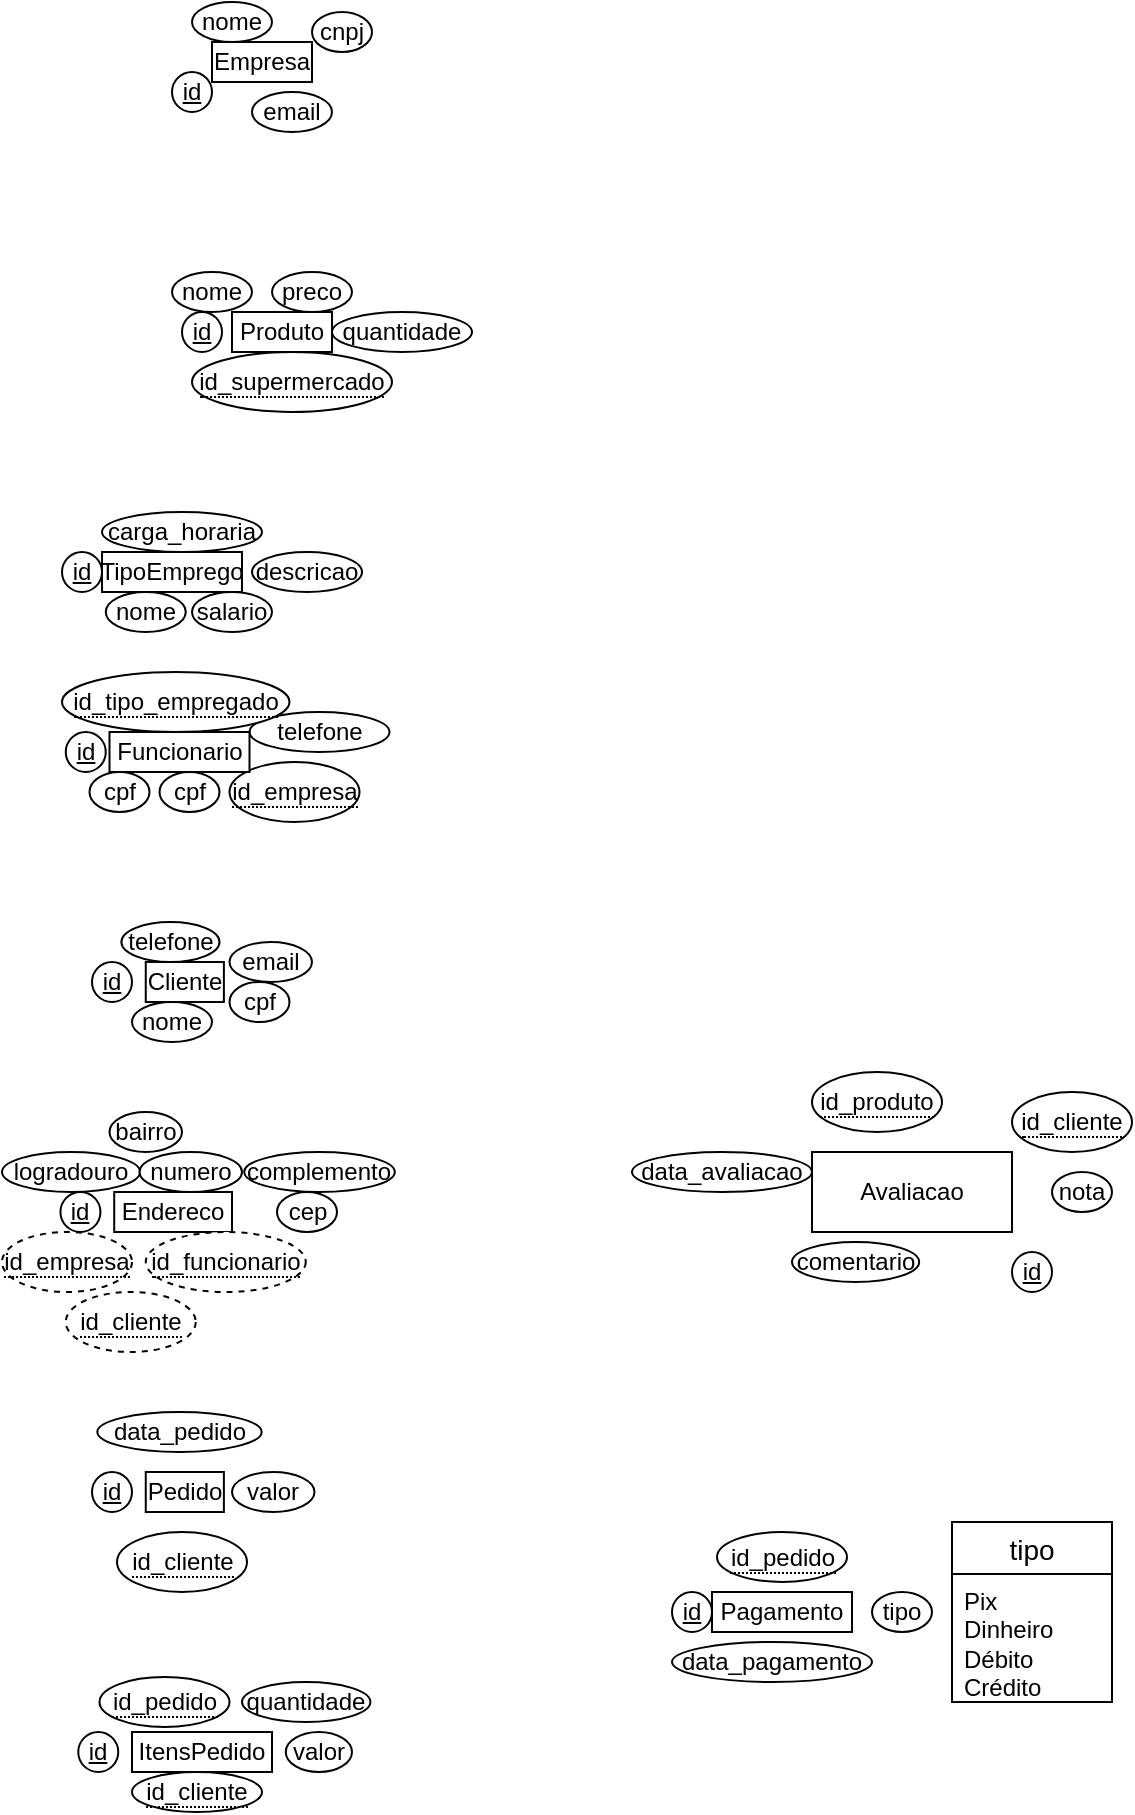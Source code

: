 <mxfile version="26.2.14">
  <diagram name="Página-1" id="ORwGxPDwjp6IGSSWLkPu">
    <mxGraphModel dx="1042" dy="570" grid="1" gridSize="10" guides="1" tooltips="1" connect="1" arrows="1" fold="1" page="1" pageScale="1" pageWidth="827" pageHeight="1169" math="0" shadow="0">
      <root>
        <mxCell id="0" />
        <mxCell id="1" parent="0" />
        <mxCell id="d-qR0EGC7ATznKxFdN1T-3" value="id" style="ellipse;whiteSpace=wrap;html=1;align=center;fontStyle=4;" vertex="1" parent="1">
          <mxGeometry x="120" y="140" width="20" height="20" as="geometry" />
        </mxCell>
        <mxCell id="d-qR0EGC7ATznKxFdN1T-4" value="nome" style="ellipse;whiteSpace=wrap;html=1;align=center;" vertex="1" parent="1">
          <mxGeometry x="130" y="105" width="40" height="20" as="geometry" />
        </mxCell>
        <mxCell id="d-qR0EGC7ATznKxFdN1T-5" value="cnpj" style="ellipse;whiteSpace=wrap;html=1;align=center;" vertex="1" parent="1">
          <mxGeometry x="190" y="110" width="30" height="20" as="geometry" />
        </mxCell>
        <mxCell id="d-qR0EGC7ATznKxFdN1T-6" value="email" style="ellipse;whiteSpace=wrap;html=1;align=center;" vertex="1" parent="1">
          <mxGeometry x="160" y="150" width="40" height="20" as="geometry" />
        </mxCell>
        <mxCell id="d-qR0EGC7ATznKxFdN1T-7" value="Produto" style="whiteSpace=wrap;html=1;align=center;" vertex="1" parent="1">
          <mxGeometry x="150" y="260" width="50" height="20" as="geometry" />
        </mxCell>
        <mxCell id="d-qR0EGC7ATznKxFdN1T-8" value="Empresa" style="whiteSpace=wrap;html=1;align=center;" vertex="1" parent="1">
          <mxGeometry x="140" y="125" width="50" height="20" as="geometry" />
        </mxCell>
        <mxCell id="d-qR0EGC7ATznKxFdN1T-9" value="id" style="ellipse;whiteSpace=wrap;html=1;align=center;fontStyle=4;" vertex="1" parent="1">
          <mxGeometry x="125" y="260" width="20" height="20" as="geometry" />
        </mxCell>
        <mxCell id="d-qR0EGC7ATznKxFdN1T-10" value="nome" style="ellipse;whiteSpace=wrap;html=1;align=center;" vertex="1" parent="1">
          <mxGeometry x="120" y="240" width="40" height="20" as="geometry" />
        </mxCell>
        <mxCell id="d-qR0EGC7ATznKxFdN1T-11" value="preco" style="ellipse;whiteSpace=wrap;html=1;align=center;" vertex="1" parent="1">
          <mxGeometry x="170" y="240" width="40" height="20" as="geometry" />
        </mxCell>
        <mxCell id="d-qR0EGC7ATznKxFdN1T-13" value="quantidade" style="ellipse;whiteSpace=wrap;html=1;align=center;" vertex="1" parent="1">
          <mxGeometry x="200" y="260" width="70" height="20" as="geometry" />
        </mxCell>
        <mxCell id="d-qR0EGC7ATznKxFdN1T-14" value="&lt;span style=&quot;border-bottom: 1px dotted&quot;&gt;id_supermercado&lt;/span&gt;" style="ellipse;whiteSpace=wrap;html=1;align=center;" vertex="1" parent="1">
          <mxGeometry x="130" y="280" width="100" height="30" as="geometry" />
        </mxCell>
        <mxCell id="d-qR0EGC7ATznKxFdN1T-15" value="TipoEmprego" style="whiteSpace=wrap;html=1;align=center;" vertex="1" parent="1">
          <mxGeometry x="85" y="380" width="70" height="20" as="geometry" />
        </mxCell>
        <mxCell id="d-qR0EGC7ATznKxFdN1T-16" value="id" style="ellipse;whiteSpace=wrap;html=1;align=center;fontStyle=4;" vertex="1" parent="1">
          <mxGeometry x="65" y="380" width="20" height="20" as="geometry" />
        </mxCell>
        <mxCell id="d-qR0EGC7ATznKxFdN1T-17" value="nome" style="ellipse;whiteSpace=wrap;html=1;align=center;" vertex="1" parent="1">
          <mxGeometry x="86.88" y="400" width="40" height="20" as="geometry" />
        </mxCell>
        <mxCell id="d-qR0EGC7ATznKxFdN1T-18" value="cpf" style="ellipse;whiteSpace=wrap;html=1;align=center;" vertex="1" parent="1">
          <mxGeometry x="113.75" y="490" width="30" height="20" as="geometry" />
        </mxCell>
        <mxCell id="d-qR0EGC7ATznKxFdN1T-19" value="telefone" style="ellipse;whiteSpace=wrap;html=1;align=center;" vertex="1" parent="1">
          <mxGeometry x="158.75" y="460" width="70" height="20" as="geometry" />
        </mxCell>
        <mxCell id="d-qR0EGC7ATznKxFdN1T-20" value="&lt;span style=&quot;border-bottom: 1px dotted&quot;&gt;id_empresa&lt;/span&gt;" style="ellipse;whiteSpace=wrap;html=1;align=center;" vertex="1" parent="1">
          <mxGeometry x="148.75" y="485" width="65" height="30" as="geometry" />
        </mxCell>
        <mxCell id="d-qR0EGC7ATznKxFdN1T-21" value="&lt;span style=&quot;border-bottom: 1px dotted&quot;&gt;id_tipo_empregado&lt;/span&gt;" style="ellipse;whiteSpace=wrap;html=1;align=center;" vertex="1" parent="1">
          <mxGeometry x="65" y="440" width="113.75" height="30" as="geometry" />
        </mxCell>
        <mxCell id="d-qR0EGC7ATznKxFdN1T-22" value="Funcionario" style="whiteSpace=wrap;html=1;align=center;" vertex="1" parent="1">
          <mxGeometry x="88.75" y="470" width="70" height="20" as="geometry" />
        </mxCell>
        <mxCell id="d-qR0EGC7ATznKxFdN1T-23" value="id" style="ellipse;whiteSpace=wrap;html=1;align=center;fontStyle=4;" vertex="1" parent="1">
          <mxGeometry x="66.88" y="470" width="20" height="20" as="geometry" />
        </mxCell>
        <mxCell id="d-qR0EGC7ATznKxFdN1T-24" value="cpf" style="ellipse;whiteSpace=wrap;html=1;align=center;" vertex="1" parent="1">
          <mxGeometry x="78.75" y="490" width="30" height="20" as="geometry" />
        </mxCell>
        <mxCell id="d-qR0EGC7ATznKxFdN1T-25" value="salario" style="ellipse;whiteSpace=wrap;html=1;align=center;" vertex="1" parent="1">
          <mxGeometry x="130" y="400" width="40" height="20" as="geometry" />
        </mxCell>
        <mxCell id="d-qR0EGC7ATznKxFdN1T-26" value="carga_horaria" style="ellipse;whiteSpace=wrap;html=1;align=center;" vertex="1" parent="1">
          <mxGeometry x="85" y="360" width="80" height="20" as="geometry" />
        </mxCell>
        <mxCell id="d-qR0EGC7ATznKxFdN1T-27" value="descricao" style="ellipse;whiteSpace=wrap;html=1;align=center;" vertex="1" parent="1">
          <mxGeometry x="160" y="380" width="55" height="20" as="geometry" />
        </mxCell>
        <mxCell id="d-qR0EGC7ATznKxFdN1T-29" value="cpf" style="ellipse;whiteSpace=wrap;html=1;align=center;" vertex="1" parent="1">
          <mxGeometry x="148.75" y="595" width="30" height="20" as="geometry" />
        </mxCell>
        <mxCell id="d-qR0EGC7ATznKxFdN1T-30" value="telefone" style="ellipse;whiteSpace=wrap;html=1;align=center;" vertex="1" parent="1">
          <mxGeometry x="94.69" y="565" width="49.06" height="20" as="geometry" />
        </mxCell>
        <mxCell id="d-qR0EGC7ATznKxFdN1T-32" value="Cliente" style="whiteSpace=wrap;html=1;align=center;" vertex="1" parent="1">
          <mxGeometry x="106.88" y="585" width="39.06" height="20" as="geometry" />
        </mxCell>
        <mxCell id="d-qR0EGC7ATznKxFdN1T-33" value="id" style="ellipse;whiteSpace=wrap;html=1;align=center;fontStyle=4;" vertex="1" parent="1">
          <mxGeometry x="80" y="585" width="20" height="20" as="geometry" />
        </mxCell>
        <mxCell id="d-qR0EGC7ATznKxFdN1T-34" value="nome" style="ellipse;whiteSpace=wrap;html=1;align=center;" vertex="1" parent="1">
          <mxGeometry x="100" y="605" width="40" height="20" as="geometry" />
        </mxCell>
        <mxCell id="d-qR0EGC7ATznKxFdN1T-35" value="email" style="ellipse;whiteSpace=wrap;html=1;align=center;" vertex="1" parent="1">
          <mxGeometry x="148.75" y="575" width="41.25" height="20" as="geometry" />
        </mxCell>
        <mxCell id="d-qR0EGC7ATznKxFdN1T-37" value="cep" style="ellipse;whiteSpace=wrap;html=1;align=center;" vertex="1" parent="1">
          <mxGeometry x="172.5" y="700" width="30" height="20" as="geometry" />
        </mxCell>
        <mxCell id="d-qR0EGC7ATznKxFdN1T-38" value="logradouro" style="ellipse;whiteSpace=wrap;html=1;align=center;" vertex="1" parent="1">
          <mxGeometry x="35" y="680" width="69.06" height="20" as="geometry" />
        </mxCell>
        <mxCell id="d-qR0EGC7ATznKxFdN1T-39" value="Endereco" style="whiteSpace=wrap;html=1;align=center;" vertex="1" parent="1">
          <mxGeometry x="91.1" y="700" width="58.9" height="20" as="geometry" />
        </mxCell>
        <mxCell id="d-qR0EGC7ATznKxFdN1T-40" value="id" style="ellipse;whiteSpace=wrap;html=1;align=center;fontStyle=4;" vertex="1" parent="1">
          <mxGeometry x="64.22" y="700" width="20" height="20" as="geometry" />
        </mxCell>
        <mxCell id="d-qR0EGC7ATznKxFdN1T-41" value="complemento" style="ellipse;whiteSpace=wrap;html=1;align=center;" vertex="1" parent="1">
          <mxGeometry x="156.1" y="680" width="75.31" height="20" as="geometry" />
        </mxCell>
        <mxCell id="d-qR0EGC7ATznKxFdN1T-42" value="numero" style="ellipse;whiteSpace=wrap;html=1;align=center;" vertex="1" parent="1">
          <mxGeometry x="103.75" y="680" width="51.25" height="20" as="geometry" />
        </mxCell>
        <mxCell id="d-qR0EGC7ATznKxFdN1T-43" value="bairro" style="ellipse;whiteSpace=wrap;html=1;align=center;" vertex="1" parent="1">
          <mxGeometry x="88.75" y="660" width="36.25" height="20" as="geometry" />
        </mxCell>
        <mxCell id="d-qR0EGC7ATznKxFdN1T-44" value="&lt;span style=&quot;border-bottom: 1px dotted&quot;&gt;id_empresa&lt;/span&gt;" style="ellipse;whiteSpace=wrap;html=1;align=center;dashed=1;" vertex="1" parent="1">
          <mxGeometry x="35.0" y="720" width="65" height="30" as="geometry" />
        </mxCell>
        <mxCell id="d-qR0EGC7ATznKxFdN1T-45" value="&lt;span style=&quot;border-bottom: 1px dotted&quot;&gt;id_cliente&lt;/span&gt;" style="ellipse;whiteSpace=wrap;html=1;align=center;dashed=1;" vertex="1" parent="1">
          <mxGeometry x="66.88" y="750" width="65" height="30" as="geometry" />
        </mxCell>
        <mxCell id="d-qR0EGC7ATznKxFdN1T-46" value="&lt;span style=&quot;border-bottom: 1px dotted&quot;&gt;id_funcionario&lt;/span&gt;" style="ellipse;whiteSpace=wrap;html=1;align=center;dashed=1;" vertex="1" parent="1">
          <mxGeometry x="106.88" y="720" width="80" height="30" as="geometry" />
        </mxCell>
        <mxCell id="d-qR0EGC7ATznKxFdN1T-48" value="data_pedido" style="ellipse;whiteSpace=wrap;html=1;align=center;" vertex="1" parent="1">
          <mxGeometry x="82.66" y="810" width="82.18" height="20" as="geometry" />
        </mxCell>
        <mxCell id="d-qR0EGC7ATznKxFdN1T-49" value="Pedido" style="whiteSpace=wrap;html=1;align=center;" vertex="1" parent="1">
          <mxGeometry x="106.88" y="840" width="39.06" height="20" as="geometry" />
        </mxCell>
        <mxCell id="d-qR0EGC7ATznKxFdN1T-50" value="id" style="ellipse;whiteSpace=wrap;html=1;align=center;fontStyle=4;" vertex="1" parent="1">
          <mxGeometry x="80" y="840" width="20" height="20" as="geometry" />
        </mxCell>
        <mxCell id="d-qR0EGC7ATznKxFdN1T-52" value="valor" style="ellipse;whiteSpace=wrap;html=1;align=center;" vertex="1" parent="1">
          <mxGeometry x="150" y="840" width="41.25" height="20" as="geometry" />
        </mxCell>
        <mxCell id="d-qR0EGC7ATznKxFdN1T-53" value="&lt;span style=&quot;border-bottom: 1px dotted&quot;&gt;id_cliente&lt;/span&gt;" style="ellipse;whiteSpace=wrap;html=1;align=center;" vertex="1" parent="1">
          <mxGeometry x="92.5" y="870" width="65" height="30" as="geometry" />
        </mxCell>
        <mxCell id="d-qR0EGC7ATznKxFdN1T-55" value="quantidade" style="ellipse;whiteSpace=wrap;html=1;align=center;" vertex="1" parent="1">
          <mxGeometry x="155.0" y="945" width="64.21" height="20" as="geometry" />
        </mxCell>
        <mxCell id="d-qR0EGC7ATznKxFdN1T-56" value="ItensPedido" style="whiteSpace=wrap;html=1;align=center;" vertex="1" parent="1">
          <mxGeometry x="100.01" y="970" width="69.99" height="20" as="geometry" />
        </mxCell>
        <mxCell id="d-qR0EGC7ATznKxFdN1T-57" value="id" style="ellipse;whiteSpace=wrap;html=1;align=center;fontStyle=4;" vertex="1" parent="1">
          <mxGeometry x="73.13" y="970" width="20" height="20" as="geometry" />
        </mxCell>
        <mxCell id="d-qR0EGC7ATznKxFdN1T-58" value="valor" style="ellipse;whiteSpace=wrap;html=1;align=center;" vertex="1" parent="1">
          <mxGeometry x="176.88" y="970" width="33.12" height="20" as="geometry" />
        </mxCell>
        <mxCell id="d-qR0EGC7ATznKxFdN1T-59" value="&lt;span style=&quot;border-bottom: 1px dotted&quot;&gt;id_cliente&lt;/span&gt;" style="ellipse;whiteSpace=wrap;html=1;align=center;" vertex="1" parent="1">
          <mxGeometry x="100.01" y="990" width="65" height="20" as="geometry" />
        </mxCell>
        <mxCell id="d-qR0EGC7ATznKxFdN1T-61" value="&lt;span style=&quot;border-bottom: 1px dotted&quot;&gt;id_pedido&lt;/span&gt;" style="ellipse;whiteSpace=wrap;html=1;align=center;" vertex="1" parent="1">
          <mxGeometry x="83.75" y="942.5" width="65" height="25" as="geometry" />
        </mxCell>
        <mxCell id="d-qR0EGC7ATznKxFdN1T-62" value="Pagamento" style="whiteSpace=wrap;html=1;align=center;" vertex="1" parent="1">
          <mxGeometry x="390" y="900" width="69.99" height="20" as="geometry" />
        </mxCell>
        <mxCell id="d-qR0EGC7ATznKxFdN1T-63" value="&lt;span style=&quot;border-bottom: 1px dotted&quot;&gt;id_pedido&lt;/span&gt;" style="ellipse;whiteSpace=wrap;html=1;align=center;" vertex="1" parent="1">
          <mxGeometry x="392.5" y="870" width="65" height="25" as="geometry" />
        </mxCell>
        <mxCell id="d-qR0EGC7ATznKxFdN1T-64" value="id" style="ellipse;whiteSpace=wrap;html=1;align=center;fontStyle=4;" vertex="1" parent="1">
          <mxGeometry x="370" y="900" width="20" height="20" as="geometry" />
        </mxCell>
        <mxCell id="d-qR0EGC7ATznKxFdN1T-65" value="data_pagamento" style="ellipse;whiteSpace=wrap;html=1;align=center;" vertex="1" parent="1">
          <mxGeometry x="370" y="925" width="100" height="20" as="geometry" />
        </mxCell>
        <mxCell id="d-qR0EGC7ATznKxFdN1T-66" value="tipo" style="ellipse;whiteSpace=wrap;html=1;align=center;" vertex="1" parent="1">
          <mxGeometry x="470" y="900" width="30" height="20" as="geometry" />
        </mxCell>
        <mxCell id="d-qR0EGC7ATznKxFdN1T-69" value="tipo" style="swimlane;fontStyle=0;childLayout=stackLayout;horizontal=1;startSize=26;horizontalStack=0;resizeParent=1;resizeParentMax=0;resizeLast=0;collapsible=1;marginBottom=0;align=center;fontSize=14;" vertex="1" parent="1">
          <mxGeometry x="510" y="865" width="80" height="90" as="geometry">
            <mxRectangle x="520" y="865" width="60" height="30" as="alternateBounds" />
          </mxGeometry>
        </mxCell>
        <mxCell id="d-qR0EGC7ATznKxFdN1T-70" value="Pix&lt;div&gt;Dinheiro&lt;/div&gt;&lt;div&gt;Débito&lt;/div&gt;&lt;div&gt;Crédito&lt;/div&gt;" style="text;strokeColor=none;fillColor=none;spacingLeft=4;spacingRight=4;overflow=hidden;rotatable=0;points=[[0,0.5],[1,0.5]];portConstraint=eastwest;fontSize=12;whiteSpace=wrap;html=1;" vertex="1" parent="d-qR0EGC7ATznKxFdN1T-69">
          <mxGeometry y="26" width="80" height="64" as="geometry" />
        </mxCell>
        <mxCell id="d-qR0EGC7ATznKxFdN1T-73" value="Avaliacao" style="whiteSpace=wrap;html=1;align=center;" vertex="1" parent="1">
          <mxGeometry x="440" y="680" width="100" height="40" as="geometry" />
        </mxCell>
        <mxCell id="d-qR0EGC7ATznKxFdN1T-74" value="&lt;span style=&quot;border-bottom: 1px dotted&quot;&gt;id_produto&lt;/span&gt;" style="ellipse;whiteSpace=wrap;html=1;align=center;" vertex="1" parent="1">
          <mxGeometry x="440" y="640" width="65" height="30" as="geometry" />
        </mxCell>
        <mxCell id="d-qR0EGC7ATznKxFdN1T-75" value="&lt;span style=&quot;border-bottom: 1px dotted&quot;&gt;id_cliente&lt;/span&gt;" style="ellipse;whiteSpace=wrap;html=1;align=center;" vertex="1" parent="1">
          <mxGeometry x="540" y="650" width="60" height="30" as="geometry" />
        </mxCell>
        <mxCell id="d-qR0EGC7ATznKxFdN1T-76" value="nota" style="ellipse;whiteSpace=wrap;html=1;align=center;" vertex="1" parent="1">
          <mxGeometry x="560" y="690" width="30" height="20" as="geometry" />
        </mxCell>
        <mxCell id="d-qR0EGC7ATznKxFdN1T-77" value="comentario" style="ellipse;whiteSpace=wrap;html=1;align=center;" vertex="1" parent="1">
          <mxGeometry x="430" y="725" width="63.59" height="20" as="geometry" />
        </mxCell>
        <mxCell id="d-qR0EGC7ATznKxFdN1T-78" value="data_avaliacao" style="ellipse;whiteSpace=wrap;html=1;align=center;" vertex="1" parent="1">
          <mxGeometry x="350" y="680" width="90" height="20" as="geometry" />
        </mxCell>
        <mxCell id="d-qR0EGC7ATznKxFdN1T-80" value="id" style="ellipse;whiteSpace=wrap;html=1;align=center;fontStyle=4;" vertex="1" parent="1">
          <mxGeometry x="540" y="730" width="20" height="20" as="geometry" />
        </mxCell>
      </root>
    </mxGraphModel>
  </diagram>
</mxfile>
